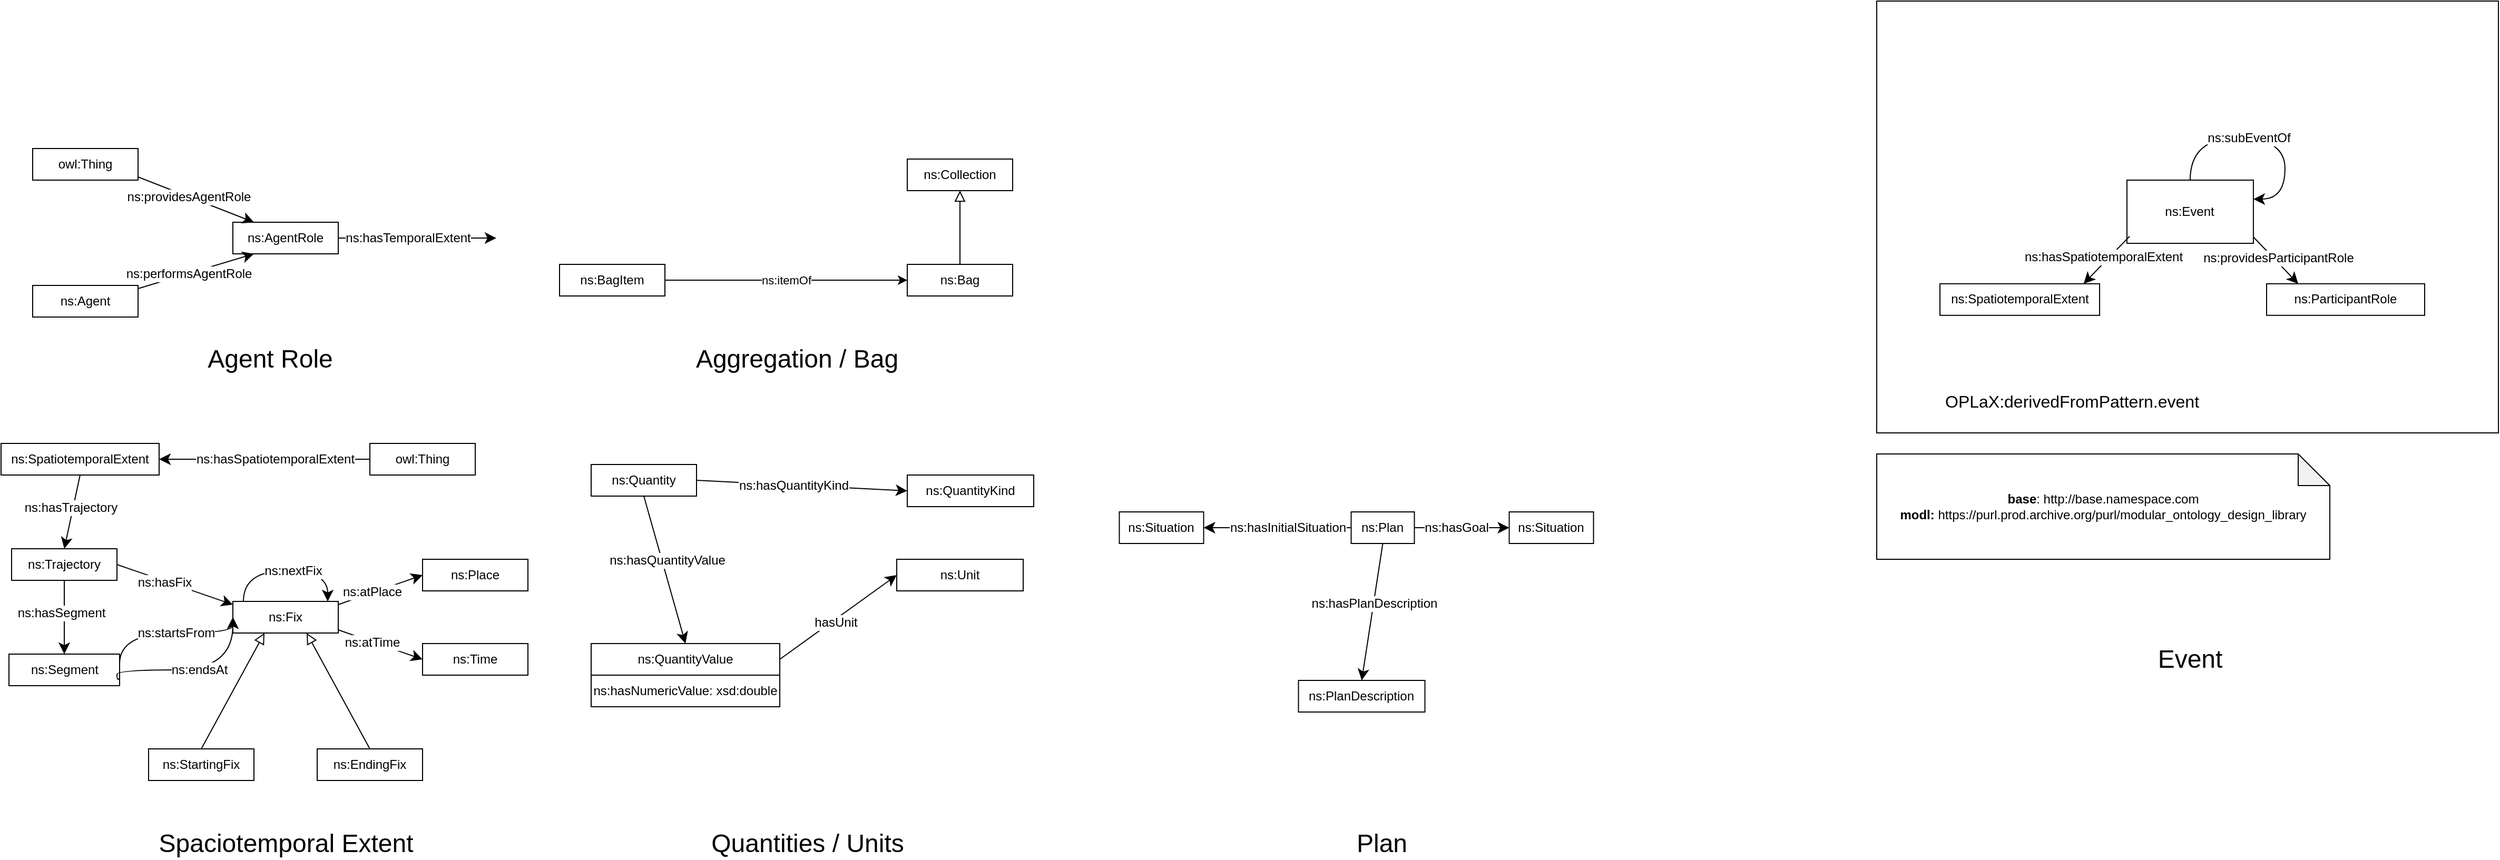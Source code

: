 <mxfile>
    <diagram id="DCloqofkDScVx7CrUkSD" name="Page-1">
        <mxGraphModel dx="634" dy="627" grid="1" gridSize="10" guides="1" tooltips="1" connect="1" arrows="1" fold="1" page="1" pageScale="1" pageWidth="850" pageHeight="1100" math="0" shadow="0">
            <root>
                <mxCell id="0"/>
                <mxCell id="1" parent="0"/>
                <mxCell id="83" value="" style="rounded=0;whiteSpace=wrap;html=1;snapToPoint=1;points=[[0.1,0],[0.2,0],[0.3,0],[0.4,0],[0.5,0],[0.6,0],[0.7,0],[0.8,0],[0.9,0],[0,0.1],[0,0.3],[0,0.5],[0,0.7],[0,0.9],[0.1,1],[0.2,1],[0.3,1],[0.4,1],[0.5,1],[0.6,1],[0.7,1],[0.8,1],[0.9,1],[1,0.1],[1,0.3],[1,0.5],[1,0.7],[1,0.9]];" vertex="1" parent="1">
                    <mxGeometry x="1850" y="40" width="590" height="410" as="geometry"/>
                </mxCell>
                <mxCell id="3" value="ns:AgentRole" style="rounded=0;whiteSpace=wrap;html=1;snapToPoint=1;points=[[0.1,0],[0.2,0],[0.3,0],[0.4,0],[0.5,0],[0.6,0],[0.7,0],[0.8,0],[0.9,0],[0,0.1],[0,0.3],[0,0.5],[0,0.7],[0,0.9],[0.1,1],[0.2,1],[0.3,1],[0.4,1],[0.5,1],[0.6,1],[0.7,1],[0.8,1],[0.9,1],[1,0.1],[1,0.3],[1,0.5],[1,0.7],[1,0.9]];" parent="1" vertex="1">
                    <mxGeometry x="290" y="250" width="100" height="30" as="geometry"/>
                </mxCell>
                <mxCell id="4" value="" style="endArrow=classic;html=1;endSize=8;arcSize=0;entryX=0.2;entryY=1;entryDx=0;entryDy=0;exitX=1;exitY=0.1;exitDx=0;exitDy=0;rounded=0;" parent="1" source="6" target="3" edge="1">
                    <mxGeometry width="50" height="50" relative="1" as="geometry">
                        <mxPoint x="460" y="270" as="sourcePoint"/>
                        <mxPoint x="300" y="500" as="targetPoint"/>
                    </mxGeometry>
                </mxCell>
                <mxCell id="5" value="&lt;div&gt;&lt;/div&gt;ns:performsAgentRole" style="text;html=1;align=center;verticalAlign=middle;resizable=0;points=[];labelBackgroundColor=#ffffff;" parent="4" vertex="1" connectable="0">
                    <mxGeometry x="-0.127" relative="1" as="geometry">
                        <mxPoint as="offset"/>
                    </mxGeometry>
                </mxCell>
                <mxCell id="6" value="ns:Agent" style="rounded=0;whiteSpace=wrap;html=1;snapToPoint=1;points=[[0.1,0],[0.2,0],[0.3,0],[0.4,0],[0.5,0],[0.6,0],[0.7,0],[0.8,0],[0.9,0],[0,0.1],[0,0.3],[0,0.5],[0,0.7],[0,0.9],[0.1,1],[0.2,1],[0.3,1],[0.4,1],[0.5,1],[0.6,1],[0.7,1],[0.8,1],[0.9,1],[1,0.1],[1,0.3],[1,0.5],[1,0.7],[1,0.9]];" parent="1" vertex="1">
                    <mxGeometry x="100" y="310" width="100" height="30" as="geometry"/>
                </mxCell>
                <mxCell id="7" value="" style="endArrow=classic;html=1;endSize=8;arcSize=0;exitX=1;exitY=0.5;exitDx=0;exitDy=0;entryX=0;entryY=0.5;entryDx=0;entryDy=0;rounded=0;" parent="1" source="3" edge="1">
                    <mxGeometry width="50" height="50" relative="1" as="geometry">
                        <mxPoint x="390" y="215" as="sourcePoint"/>
                        <mxPoint x="540" y="265" as="targetPoint"/>
                    </mxGeometry>
                </mxCell>
                <mxCell id="8" value="&lt;div&gt;&lt;/div&gt;ns:hasTemporalExtent" style="text;html=1;align=center;verticalAlign=middle;resizable=0;points=[];labelBackgroundColor=#ffffff;" parent="7" vertex="1" connectable="0">
                    <mxGeometry x="-0.127" relative="1" as="geometry">
                        <mxPoint as="offset"/>
                    </mxGeometry>
                </mxCell>
                <mxCell id="9" value="" style="endArrow=classic;html=1;endSize=8;arcSize=0;entryX=0.2;entryY=0;entryDx=0;entryDy=0;exitX=1;exitY=0.9;exitDx=0;exitDy=0;rounded=0;" parent="1" source="11" target="3" edge="1">
                    <mxGeometry width="50" height="50" relative="1" as="geometry">
                        <mxPoint x="460" y="130" as="sourcePoint"/>
                        <mxPoint x="310" y="140" as="targetPoint"/>
                    </mxGeometry>
                </mxCell>
                <mxCell id="10" value="&lt;div&gt;&lt;/div&gt;ns:providesAgentRole" style="text;html=1;align=center;verticalAlign=middle;resizable=0;points=[];labelBackgroundColor=#ffffff;" parent="9" vertex="1" connectable="0">
                    <mxGeometry x="-0.127" relative="1" as="geometry">
                        <mxPoint as="offset"/>
                    </mxGeometry>
                </mxCell>
                <mxCell id="11" value="owl:Thing" style="rounded=0;whiteSpace=wrap;html=1;snapToPoint=1;points=[[0.1,0],[0.2,0],[0.3,0],[0.4,0],[0.5,0],[0.6,0],[0.7,0],[0.8,0],[0.9,0],[0,0.1],[0,0.3],[0,0.5],[0,0.7],[0,0.9],[0.1,1],[0.2,1],[0.3,1],[0.4,1],[0.5,1],[0.6,1],[0.7,1],[0.8,1],[0.9,1],[1,0.1],[1,0.3],[1,0.5],[1,0.7],[1,0.9]];" parent="1" vertex="1">
                    <mxGeometry x="100" y="180" width="100" height="30" as="geometry"/>
                </mxCell>
                <mxCell id="12" value="" style="endArrow=block;html=1;fontColor=#000099;exitX=0.5;exitY=0;exitDx=0;exitDy=0;endFill=0;entryX=0.5;entryY=1;entryDx=0;entryDy=0;endSize=8;arcSize=0;rounded=0;" parent="1" source="14" target="13" edge="1">
                    <mxGeometry width="50" height="50" relative="1" as="geometry">
                        <mxPoint x="705" y="230" as="sourcePoint"/>
                        <mxPoint x="863.0" y="230" as="targetPoint"/>
                    </mxGeometry>
                </mxCell>
                <mxCell id="13" value="ns:Collection" style="rounded=0;whiteSpace=wrap;html=1;snapToPoint=1;points=[[0.1,0],[0.2,0],[0.3,0],[0.4,0],[0.5,0],[0.6,0],[0.7,0],[0.8,0],[0.9,0],[0,0.1],[0,0.3],[0,0.5],[0,0.7],[0,0.9],[0.1,1],[0.2,1],[0.3,1],[0.4,1],[0.5,1],[0.6,1],[0.7,1],[0.8,1],[0.9,1],[1,0.1],[1,0.3],[1,0.5],[1,0.7],[1,0.9]];" parent="1" vertex="1">
                    <mxGeometry x="930" y="190" width="100" height="30" as="geometry"/>
                </mxCell>
                <mxCell id="14" value="ns:Bag" style="rounded=0;whiteSpace=wrap;html=1;snapToPoint=1;points=[[0.1,0],[0.2,0],[0.3,0],[0.4,0],[0.5,0],[0.6,0],[0.7,0],[0.8,0],[0.9,0],[0,0.1],[0,0.3],[0,0.5],[0,0.7],[0,0.9],[0.1,1],[0.2,1],[0.3,1],[0.4,1],[0.5,1],[0.6,1],[0.7,1],[0.8,1],[0.9,1],[1,0.1],[1,0.3],[1,0.5],[1,0.7],[1,0.9]];" parent="1" vertex="1">
                    <mxGeometry x="930" y="290" width="100" height="30" as="geometry"/>
                </mxCell>
                <mxCell id="15" value="ns:itemOf" style="edgeStyle=none;html=1;exitX=1;exitY=0.5;exitDx=0;exitDy=0;entryX=0;entryY=0.5;entryDx=0;entryDy=0;rounded=0;" parent="1" source="16" target="14" edge="1">
                    <mxGeometry relative="1" as="geometry"/>
                </mxCell>
                <mxCell id="16" value="ns:BagItem" style="rounded=0;whiteSpace=wrap;html=1;snapToPoint=1;points=[[0.1,0],[0.2,0],[0.3,0],[0.4,0],[0.5,0],[0.6,0],[0.7,0],[0.8,0],[0.9,0],[0,0.1],[0,0.3],[0,0.5],[0,0.7],[0,0.9],[0.1,1],[0.2,1],[0.3,1],[0.4,1],[0.5,1],[0.6,1],[0.7,1],[0.8,1],[0.9,1],[1,0.1],[1,0.3],[1,0.5],[1,0.7],[1,0.9]];" parent="1" vertex="1">
                    <mxGeometry x="600" y="290" width="100" height="30" as="geometry"/>
                </mxCell>
                <mxCell id="17" value="ns:ParticipantRole" style="rounded=0;whiteSpace=wrap;html=1;snapToPoint=1;points=[[0.1,0],[0.2,0],[0.3,0],[0.4,0],[0.5,0],[0.6,0],[0.7,0],[0.8,0],[0.9,0],[0,0.1],[0,0.3],[0,0.5],[0,0.7],[0,0.9],[0.1,1],[0.2,1],[0.3,1],[0.4,1],[0.5,1],[0.6,1],[0.7,1],[0.8,1],[0.9,1],[1,0.1],[1,0.3],[1,0.5],[1,0.7],[1,0.9]];" parent="1" vertex="1">
                    <mxGeometry x="2220" y="308.4" width="150" height="30" as="geometry"/>
                </mxCell>
                <mxCell id="18" value="ns:Event" style="rounded=0;whiteSpace=wrap;html=1;snapToPoint=1;points=[[0.1,0],[0.2,0],[0.3,0],[0.4,0],[0.5,0],[0.6,0],[0.7,0],[0.8,0],[0.9,0],[0,0.1],[0,0.3],[0,0.5],[0,0.7],[0,0.9],[0.1,1],[0.2,1],[0.3,1],[0.4,1],[0.5,1],[0.6,1],[0.7,1],[0.8,1],[0.9,1],[1,0.1],[1,0.3],[1,0.5],[1,0.7],[1,0.9]];" parent="1" vertex="1">
                    <mxGeometry x="2087.46" y="210.03" width="120" height="60" as="geometry"/>
                </mxCell>
                <mxCell id="19" value="" style="endArrow=classic;html=1;exitX=1;exitY=0.9;exitDx=0;exitDy=0;entryX=0.2;entryY=0;entryDx=0;entryDy=0;endSize=8;arcSize=0;rounded=0;" parent="1" source="18" target="17" edge="1">
                    <mxGeometry width="50" height="50" relative="1" as="geometry">
                        <mxPoint x="2058.5" y="406.73" as="sourcePoint"/>
                        <mxPoint x="2270.5" y="406.73" as="targetPoint"/>
                    </mxGeometry>
                </mxCell>
                <mxCell id="20" value="&lt;div&gt;ns:providesParticipantRole&lt;/div&gt;" style="text;html=1;align=center;verticalAlign=middle;resizable=0;points=[];labelBackgroundColor=#ffffff;" parent="19" vertex="1" connectable="0">
                    <mxGeometry x="-0.127" relative="1" as="geometry">
                        <mxPoint x="4.17" as="offset"/>
                    </mxGeometry>
                </mxCell>
                <mxCell id="21" value="" style="endArrow=classic;html=1;entryX=0.9;entryY=0;entryDx=0;entryDy=0;endSize=8;arcSize=0;rounded=0;" parent="1" target="23" edge="1">
                    <mxGeometry width="50" height="50" relative="1" as="geometry">
                        <mxPoint x="2090" y="263.4" as="sourcePoint"/>
                        <mxPoint x="1998.5" y="303.4" as="targetPoint"/>
                    </mxGeometry>
                </mxCell>
                <mxCell id="22" value="&lt;span style=&quot;background-color: rgb(248 , 249 , 250)&quot;&gt;ns:hasSpatiotemporalExtent&lt;br&gt;&lt;/span&gt;" style="text;html=1;align=center;verticalAlign=middle;resizable=0;points=[];labelBackgroundColor=#ffffff;" parent="21" vertex="1" connectable="0">
                    <mxGeometry x="-0.127" relative="1" as="geometry">
                        <mxPoint x="-6" as="offset"/>
                    </mxGeometry>
                </mxCell>
                <mxCell id="23" value="ns:SpatiotemporalExtent" style="rounded=0;whiteSpace=wrap;html=1;snapToPoint=1;points=[[0.1,0],[0.2,0],[0.3,0],[0.4,0],[0.5,0],[0.6,0],[0.7,0],[0.8,0],[0.9,0],[0,0.1],[0,0.3],[0,0.5],[0,0.7],[0,0.9],[0.1,1],[0.2,1],[0.3,1],[0.4,1],[0.5,1],[0.6,1],[0.7,1],[0.8,1],[0.9,1],[1,0.1],[1,0.3],[1,0.5],[1,0.7],[1,0.9]];" parent="1" vertex="1">
                    <mxGeometry x="1910" y="308.4" width="151.5" height="30" as="geometry"/>
                </mxCell>
                <mxCell id="24" value="" style="endArrow=classic;html=1;exitX=0.5;exitY=0;exitDx=0;exitDy=0;entryX=1;entryY=0.3;entryDx=0;entryDy=0;endSize=8;arcSize=0;curved=1;edgeStyle=orthogonalEdgeStyle;rounded=0;" parent="1" source="18" target="18" edge="1">
                    <mxGeometry width="50" height="50" relative="1" as="geometry">
                        <mxPoint x="2087.46" y="130.03" as="sourcePoint"/>
                        <mxPoint x="2284.46" y="130.03" as="targetPoint"/>
                        <Array as="points">
                            <mxPoint x="2147.46" y="170.03"/>
                            <mxPoint x="2237.46" y="170.03"/>
                            <mxPoint x="2237.46" y="228.03"/>
                        </Array>
                    </mxGeometry>
                </mxCell>
                <mxCell id="25" value="&lt;div&gt;ns:subEventOf&lt;br&gt;&lt;/div&gt;" style="text;html=1;align=center;verticalAlign=middle;resizable=0;points=[];labelBackgroundColor=#ffffff;" parent="24" vertex="1" connectable="0">
                    <mxGeometry x="-0.127" relative="1" as="geometry">
                        <mxPoint as="offset"/>
                    </mxGeometry>
                </mxCell>
                <mxCell id="26" value="owl:Thing" style="rounded=0;whiteSpace=wrap;html=1;snapToPoint=1;points=[[0.1,0],[0.2,0],[0.3,0],[0.4,0],[0.5,0],[0.6,0],[0.7,0],[0.8,0],[0.9,0],[0,0.1],[0,0.3],[0,0.5],[0,0.7],[0,0.9],[0.1,1],[0.2,1],[0.3,1],[0.4,1],[0.5,1],[0.6,1],[0.7,1],[0.8,1],[0.9,1],[1,0.1],[1,0.3],[1,0.5],[1,0.7],[1,0.9]];" parent="1" vertex="1">
                    <mxGeometry x="420" y="460" width="100" height="30" as="geometry"/>
                </mxCell>
                <mxCell id="27" value="ns:&lt;span style=&quot;background-color: rgb(255 , 255 , 255)&quot;&gt;SpatiotemporalExtent&lt;/span&gt;" style="rounded=0;whiteSpace=wrap;html=1;snapToPoint=1;points=[[0.1,0],[0.2,0],[0.3,0],[0.4,0],[0.5,0],[0.6,0],[0.7,0],[0.8,0],[0.9,0],[0,0.1],[0,0.3],[0,0.5],[0,0.7],[0,0.9],[0.1,1],[0.2,1],[0.3,1],[0.4,1],[0.5,1],[0.6,1],[0.7,1],[0.8,1],[0.9,1],[1,0.1],[1,0.3],[1,0.5],[1,0.7],[1,0.9]];" parent="1" vertex="1">
                    <mxGeometry x="70" y="460" width="150" height="30" as="geometry"/>
                </mxCell>
                <mxCell id="28" value="" style="endArrow=classic;html=1;exitX=0;exitY=0.5;exitDx=0;exitDy=0;endSize=8;arcSize=0;entryX=1;entryY=0.5;entryDx=0;entryDy=0;rounded=0;" parent="1" source="26" target="27" edge="1">
                    <mxGeometry width="50" height="50" relative="1" as="geometry">
                        <mxPoint x="30" y="788.33" as="sourcePoint"/>
                        <mxPoint x="310" y="670" as="targetPoint"/>
                    </mxGeometry>
                </mxCell>
                <mxCell id="29" value="&lt;div&gt;ns:hasSpatiotemporalExtent&lt;/div&gt;" style="text;html=1;align=center;verticalAlign=middle;resizable=0;points=[];labelBackgroundColor=#ffffff;" parent="28" vertex="1" connectable="0">
                    <mxGeometry x="-0.127" relative="1" as="geometry">
                        <mxPoint x="-3" as="offset"/>
                    </mxGeometry>
                </mxCell>
                <mxCell id="30" value="ns:&lt;span style=&quot;background-color: rgb(255 , 255 , 255)&quot;&gt;Trajectory&lt;/span&gt;" style="rounded=0;whiteSpace=wrap;html=1;snapToPoint=1;points=[[0.1,0],[0.2,0],[0.3,0],[0.4,0],[0.5,0],[0.6,0],[0.7,0],[0.8,0],[0.9,0],[0,0.1],[0,0.3],[0,0.5],[0,0.7],[0,0.9],[0.1,1],[0.2,1],[0.3,1],[0.4,1],[0.5,1],[0.6,1],[0.7,1],[0.8,1],[0.9,1],[1,0.1],[1,0.3],[1,0.5],[1,0.7],[1,0.9]];" parent="1" vertex="1">
                    <mxGeometry x="80" y="560" width="100" height="30" as="geometry"/>
                </mxCell>
                <mxCell id="31" value="" style="endArrow=classic;html=1;exitX=0.5;exitY=1;exitDx=0;exitDy=0;endSize=8;arcSize=0;entryX=0.5;entryY=0;entryDx=0;entryDy=0;rounded=0;" parent="1" source="27" target="30" edge="1">
                    <mxGeometry width="50" height="50" relative="1" as="geometry">
                        <mxPoint x="410" y="575" as="sourcePoint"/>
                        <mxPoint x="300" y="770" as="targetPoint"/>
                    </mxGeometry>
                </mxCell>
                <mxCell id="32" value="&lt;div&gt;ns:hasTrajectory&lt;/div&gt;" style="text;html=1;align=center;verticalAlign=middle;resizable=0;points=[];labelBackgroundColor=#ffffff;" parent="31" vertex="1" connectable="0">
                    <mxGeometry x="-0.127" relative="1" as="geometry">
                        <mxPoint x="-3" as="offset"/>
                    </mxGeometry>
                </mxCell>
                <mxCell id="33" value="ns:&lt;span style=&quot;background-color: rgb(255 , 255 , 255)&quot;&gt;Segment&lt;/span&gt;" style="rounded=0;whiteSpace=wrap;html=1;snapToPoint=1;points=[[0.1,0],[0.2,0],[0.3,0],[0.4,0],[0.5,0],[0.6,0],[0.7,0],[0.8,0],[0.9,0],[0,0.1],[0,0.3],[0,0.5],[0,0.7],[0,0.9],[0.1,1],[0.2,1],[0.3,1],[0.4,1],[0.5,1],[0.6,1],[0.7,1],[0.8,1],[0.9,1],[1,0.1],[1,0.3],[1,0.5],[1,0.7],[1,0.9]];" parent="1" vertex="1">
                    <mxGeometry x="77.5" y="660" width="105" height="30" as="geometry"/>
                </mxCell>
                <mxCell id="34" value="" style="endArrow=classic;html=1;endSize=8;arcSize=0;entryX=0.5;entryY=0;entryDx=0;entryDy=0;exitX=0.5;exitY=1;exitDx=0;exitDy=0;rounded=0;" parent="1" source="30" target="33" edge="1">
                    <mxGeometry width="50" height="50" relative="1" as="geometry">
                        <mxPoint x="125" y="590" as="sourcePoint"/>
                        <mxPoint x="290" y="870" as="targetPoint"/>
                    </mxGeometry>
                </mxCell>
                <mxCell id="35" value="&lt;div&gt;ns:hasSegment&lt;/div&gt;" style="text;html=1;align=center;verticalAlign=middle;resizable=0;points=[];labelBackgroundColor=#ffffff;" parent="34" vertex="1" connectable="0">
                    <mxGeometry x="-0.127" relative="1" as="geometry">
                        <mxPoint x="-3" as="offset"/>
                    </mxGeometry>
                </mxCell>
                <mxCell id="36" value="ns:&lt;span style=&quot;background-color: rgb(255 , 255 , 255)&quot;&gt;Fix&lt;/span&gt;" style="rounded=0;whiteSpace=wrap;html=1;snapToPoint=1;points=[[0.1,0],[0.2,0],[0.3,0],[0.4,0],[0.5,0],[0.6,0],[0.7,0],[0.8,0],[0.9,0],[0,0.1],[0,0.3],[0,0.5],[0,0.7],[0,0.9],[0.1,1],[0.2,1],[0.3,1],[0.4,1],[0.5,1],[0.6,1],[0.7,1],[0.8,1],[0.9,1],[1,0.1],[1,0.3],[1,0.5],[1,0.7],[1,0.9]];" parent="1" vertex="1">
                    <mxGeometry x="290" y="610" width="100" height="30" as="geometry"/>
                </mxCell>
                <mxCell id="37" value="" style="endArrow=classic;html=1;exitX=1;exitY=0.5;exitDx=0;exitDy=0;endSize=8;arcSize=0;entryX=0;entryY=0.1;entryDx=0;entryDy=0;rounded=0;" parent="1" source="30" target="36" edge="1">
                    <mxGeometry width="50" height="50" relative="1" as="geometry">
                        <mxPoint x="210" y="560" as="sourcePoint"/>
                        <mxPoint x="490" y="805" as="targetPoint"/>
                    </mxGeometry>
                </mxCell>
                <mxCell id="38" value="&lt;div&gt;ns:hasFix&lt;/div&gt;" style="text;html=1;align=center;verticalAlign=middle;resizable=0;points=[];labelBackgroundColor=#ffffff;" parent="37" vertex="1" connectable="0">
                    <mxGeometry x="-0.127" relative="1" as="geometry">
                        <mxPoint x="-3" as="offset"/>
                    </mxGeometry>
                </mxCell>
                <mxCell id="39" value="" style="endArrow=classic;html=1;exitX=1;exitY=0.3;exitDx=0;exitDy=0;endSize=8;arcSize=0;entryX=0;entryY=0.5;entryDx=0;entryDy=0;edgeStyle=orthogonalEdgeStyle;curved=1;rounded=0;" parent="1" source="33" target="36" edge="1">
                    <mxGeometry width="50" height="50" relative="1" as="geometry">
                        <mxPoint x="190" y="585" as="sourcePoint"/>
                        <mxPoint x="300" y="623" as="targetPoint"/>
                        <Array as="points">
                            <mxPoint x="182" y="640"/>
                            <mxPoint x="290" y="640"/>
                        </Array>
                    </mxGeometry>
                </mxCell>
                <mxCell id="40" value="&lt;div&gt;ns:startsFrom&lt;/div&gt;" style="text;html=1;align=center;verticalAlign=middle;resizable=0;points=[];labelBackgroundColor=#ffffff;" parent="39" vertex="1" connectable="0">
                    <mxGeometry x="-0.127" relative="1" as="geometry">
                        <mxPoint x="16" as="offset"/>
                    </mxGeometry>
                </mxCell>
                <mxCell id="41" value="" style="endArrow=classic;html=1;exitX=1;exitY=0.7;exitDx=0;exitDy=0;endSize=8;arcSize=0;edgeStyle=orthogonalEdgeStyle;curved=1;entryX=0;entryY=0.5;entryDx=0;entryDy=0;rounded=0;" parent="1" source="33" target="36" edge="1">
                    <mxGeometry width="50" height="50" relative="1" as="geometry">
                        <mxPoint x="182.5" y="684" as="sourcePoint"/>
                        <mxPoint x="320" y="675" as="targetPoint"/>
                        <Array as="points">
                            <mxPoint x="182" y="684"/>
                            <mxPoint x="180" y="684"/>
                            <mxPoint x="180" y="675"/>
                            <mxPoint x="290" y="675"/>
                        </Array>
                    </mxGeometry>
                </mxCell>
                <mxCell id="42" value="&lt;div&gt;ns:endsAt&lt;/div&gt;" style="text;html=1;align=center;verticalAlign=middle;resizable=0;points=[];labelBackgroundColor=#ffffff;" parent="41" vertex="1" connectable="0">
                    <mxGeometry x="-0.127" relative="1" as="geometry">
                        <mxPoint x="16" as="offset"/>
                    </mxGeometry>
                </mxCell>
                <mxCell id="43" value="" style="endArrow=classic;html=1;exitX=0.1;exitY=0;exitDx=0;exitDy=0;endSize=8;arcSize=0;entryX=0.9;entryY=0;entryDx=0;entryDy=0;edgeStyle=orthogonalEdgeStyle;curved=1;rounded=0;" parent="1" source="36" target="36" edge="1">
                    <mxGeometry width="50" height="50" relative="1" as="geometry">
                        <mxPoint x="300.02" y="610" as="sourcePoint"/>
                        <mxPoint x="407.52" y="566" as="targetPoint"/>
                        <Array as="points">
                            <mxPoint x="300" y="581"/>
                            <mxPoint x="380" y="581"/>
                        </Array>
                    </mxGeometry>
                </mxCell>
                <mxCell id="44" value="&lt;div&gt;ns:nextFix&lt;/div&gt;" style="text;html=1;align=center;verticalAlign=middle;resizable=0;points=[];labelBackgroundColor=#ffffff;" parent="43" vertex="1" connectable="0">
                    <mxGeometry x="-0.127" relative="1" as="geometry">
                        <mxPoint x="16" as="offset"/>
                    </mxGeometry>
                </mxCell>
                <mxCell id="45" value="" style="endArrow=block;html=1;fontColor=#000099;exitX=0.5;exitY=0;exitDx=0;exitDy=0;endFill=0;entryX=0.3;entryY=1;entryDx=0;entryDy=0;endSize=8;arcSize=0;curved=1;rounded=0;" parent="1" source="46" target="36" edge="1">
                    <mxGeometry width="50" height="50" relative="1" as="geometry">
                        <mxPoint x="65" y="780" as="sourcePoint"/>
                        <mxPoint x="330" y="770" as="targetPoint"/>
                    </mxGeometry>
                </mxCell>
                <mxCell id="46" value="ns:StartingFix" style="rounded=0;whiteSpace=wrap;html=1;snapToPoint=1;points=[[0.1,0],[0.2,0],[0.3,0],[0.4,0],[0.5,0],[0.6,0],[0.7,0],[0.8,0],[0.9,0],[0,0.1],[0,0.3],[0,0.5],[0,0.7],[0,0.9],[0.1,1],[0.2,1],[0.3,1],[0.4,1],[0.5,1],[0.6,1],[0.7,1],[0.8,1],[0.9,1],[1,0.1],[1,0.3],[1,0.5],[1,0.7],[1,0.9]];" parent="1" vertex="1">
                    <mxGeometry x="210" y="750" width="100" height="30" as="geometry"/>
                </mxCell>
                <mxCell id="47" value="" style="endArrow=block;html=1;fontColor=#000099;exitX=0.5;exitY=0;exitDx=0;exitDy=0;endFill=0;entryX=0.7;entryY=1;entryDx=0;entryDy=0;endSize=8;arcSize=0;curved=1;rounded=0;" parent="1" source="48" target="36" edge="1">
                    <mxGeometry width="50" height="50" relative="1" as="geometry">
                        <mxPoint x="195" y="770" as="sourcePoint"/>
                        <mxPoint x="470" y="760" as="targetPoint"/>
                    </mxGeometry>
                </mxCell>
                <mxCell id="48" value="ns:EndingFix" style="rounded=0;whiteSpace=wrap;html=1;snapToPoint=1;points=[[0.1,0],[0.2,0],[0.3,0],[0.4,0],[0.5,0],[0.6,0],[0.7,0],[0.8,0],[0.9,0],[0,0.1],[0,0.3],[0,0.5],[0,0.7],[0,0.9],[0.1,1],[0.2,1],[0.3,1],[0.4,1],[0.5,1],[0.6,1],[0.7,1],[0.8,1],[0.9,1],[1,0.1],[1,0.3],[1,0.5],[1,0.7],[1,0.9]];" parent="1" vertex="1">
                    <mxGeometry x="370" y="750" width="100" height="30" as="geometry"/>
                </mxCell>
                <mxCell id="49" value="ns:&lt;span style=&quot;background-color: rgb(255 , 255 , 255)&quot;&gt;Time&lt;/span&gt;" style="rounded=0;whiteSpace=wrap;html=1;snapToPoint=1;points=[[0.1,0],[0.2,0],[0.3,0],[0.4,0],[0.5,0],[0.6,0],[0.7,0],[0.8,0],[0.9,0],[0,0.1],[0,0.3],[0,0.5],[0,0.7],[0,0.9],[0.1,1],[0.2,1],[0.3,1],[0.4,1],[0.5,1],[0.6,1],[0.7,1],[0.8,1],[0.9,1],[1,0.1],[1,0.3],[1,0.5],[1,0.7],[1,0.9]];" parent="1" vertex="1">
                    <mxGeometry x="470" y="650" width="100" height="30" as="geometry"/>
                </mxCell>
                <mxCell id="50" value="" style="endArrow=classic;html=1;exitX=1;exitY=0.9;exitDx=0;exitDy=0;endSize=8;arcSize=0;entryX=0;entryY=0.5;entryDx=0;entryDy=0;rounded=0;" parent="1" source="36" target="49" edge="1">
                    <mxGeometry width="50" height="50" relative="1" as="geometry">
                        <mxPoint x="400" y="642.5" as="sourcePoint"/>
                        <mxPoint x="710" y="872.5" as="targetPoint"/>
                    </mxGeometry>
                </mxCell>
                <mxCell id="51" value="&lt;div&gt;ns:atTime&lt;/div&gt;" style="text;html=1;align=center;verticalAlign=middle;resizable=0;points=[];labelBackgroundColor=#ffffff;" parent="50" vertex="1" connectable="0">
                    <mxGeometry x="-0.127" relative="1" as="geometry">
                        <mxPoint x="-3" as="offset"/>
                    </mxGeometry>
                </mxCell>
                <mxCell id="52" value="ns:&lt;span style=&quot;background-color: rgb(255 , 255 , 255)&quot;&gt;Place&lt;/span&gt;" style="rounded=0;whiteSpace=wrap;html=1;snapToPoint=1;points=[[0.1,0],[0.2,0],[0.3,0],[0.4,0],[0.5,0],[0.6,0],[0.7,0],[0.8,0],[0.9,0],[0,0.1],[0,0.3],[0,0.5],[0,0.7],[0,0.9],[0.1,1],[0.2,1],[0.3,1],[0.4,1],[0.5,1],[0.6,1],[0.7,1],[0.8,1],[0.9,1],[1,0.1],[1,0.3],[1,0.5],[1,0.7],[1,0.9]];" parent="1" vertex="1">
                    <mxGeometry x="470" y="570" width="100" height="30" as="geometry"/>
                </mxCell>
                <mxCell id="53" value="" style="endArrow=classic;html=1;exitX=1;exitY=0.1;exitDx=0;exitDy=0;endSize=8;arcSize=0;entryX=0;entryY=0.5;entryDx=0;entryDy=0;rounded=0;" parent="1" source="36" target="52" edge="1">
                    <mxGeometry width="50" height="50" relative="1" as="geometry">
                        <mxPoint x="385" y="545" as="sourcePoint"/>
                        <mxPoint x="695" y="775" as="targetPoint"/>
                    </mxGeometry>
                </mxCell>
                <mxCell id="54" value="&lt;div&gt;ns:atPlace&lt;/div&gt;" style="text;html=1;align=center;verticalAlign=middle;resizable=0;points=[];labelBackgroundColor=#ffffff;" parent="53" vertex="1" connectable="0">
                    <mxGeometry x="-0.127" relative="1" as="geometry">
                        <mxPoint x="-3" as="offset"/>
                    </mxGeometry>
                </mxCell>
                <mxCell id="55" value="ns:Quantity" style="rounded=0;whiteSpace=wrap;html=1;snapToPoint=1;points=[[0.1,0],[0.2,0],[0.3,0],[0.4,0],[0.5,0],[0.6,0],[0.7,0],[0.8,0],[0.9,0],[0,0.1],[0,0.3],[0,0.5],[0,0.7],[0,0.9],[0.1,1],[0.2,1],[0.3,1],[0.4,1],[0.5,1],[0.6,1],[0.7,1],[0.8,1],[0.9,1],[1,0.1],[1,0.3],[1,0.5],[1,0.7],[1,0.9]];" parent="1" vertex="1">
                    <mxGeometry x="630" y="480" width="100" height="30" as="geometry"/>
                </mxCell>
                <mxCell id="56" value="" style="endArrow=classic;html=1;exitX=0.5;exitY=1;exitDx=0;exitDy=0;entryX=0.5;entryY=0;entryDx=0;entryDy=0;endSize=8;arcSize=0;" parent="1" source="55" target="65" edge="1">
                    <mxGeometry width="50" height="50" relative="1" as="geometry">
                        <mxPoint x="584.75" y="598.33" as="sourcePoint"/>
                        <mxPoint x="654.75" y="630" as="targetPoint"/>
                    </mxGeometry>
                </mxCell>
                <mxCell id="57" value="&lt;div&gt;ns:hasQuantityValue&lt;/div&gt;" style="text;html=1;align=center;verticalAlign=middle;resizable=0;points=[];labelBackgroundColor=#ffffff;" parent="56" vertex="1" connectable="0">
                    <mxGeometry x="-0.127" relative="1" as="geometry">
                        <mxPoint x="4.17" as="offset"/>
                    </mxGeometry>
                </mxCell>
                <mxCell id="58" value="" style="endArrow=classic;html=1;exitX=1;exitY=0.5;exitDx=0;exitDy=0;entryX=0;entryY=0.5;entryDx=0;entryDy=0;endSize=8;arcSize=0;" parent="1" source="55" target="62" edge="1">
                    <mxGeometry width="50" height="50" relative="1" as="geometry">
                        <mxPoint x="774.75" y="494.5" as="sourcePoint"/>
                        <mxPoint x="948.75" y="494.5" as="targetPoint"/>
                    </mxGeometry>
                </mxCell>
                <mxCell id="59" value="&lt;div&gt;ns:hasQuantityKind&lt;/div&gt;" style="text;html=1;align=center;verticalAlign=middle;resizable=0;points=[];labelBackgroundColor=#ffffff;" parent="58" vertex="1" connectable="0">
                    <mxGeometry x="-0.127" relative="1" as="geometry">
                        <mxPoint x="4.17" as="offset"/>
                    </mxGeometry>
                </mxCell>
                <mxCell id="60" value="" style="endArrow=classic;html=1;exitX=1;exitY=0.5;exitDx=0;exitDy=0;endSize=8;arcSize=0;entryX=0;entryY=0.5;entryDx=0;entryDy=0;" parent="1" source="65" target="63" edge="1">
                    <mxGeometry width="50" height="50" relative="1" as="geometry">
                        <mxPoint x="704.75" y="645" as="sourcePoint"/>
                        <mxPoint x="944.75" y="580" as="targetPoint"/>
                    </mxGeometry>
                </mxCell>
                <mxCell id="61" value="&lt;div&gt;hasUnit&lt;/div&gt;" style="text;html=1;align=center;verticalAlign=middle;resizable=0;points=[];labelBackgroundColor=#ffffff;" parent="60" vertex="1" connectable="0">
                    <mxGeometry x="-0.127" relative="1" as="geometry">
                        <mxPoint x="4.17" as="offset"/>
                    </mxGeometry>
                </mxCell>
                <mxCell id="62" value="ns:QuantityKind" style="rounded=0;whiteSpace=wrap;html=1;snapToPoint=1;points=[[0.1,0],[0.2,0],[0.3,0],[0.4,0],[0.5,0],[0.6,0],[0.7,0],[0.8,0],[0.9,0],[0,0.1],[0,0.3],[0,0.5],[0,0.7],[0,0.9],[0.1,1],[0.2,1],[0.3,1],[0.4,1],[0.5,1],[0.6,1],[0.7,1],[0.8,1],[0.9,1],[1,0.1],[1,0.3],[1,0.5],[1,0.7],[1,0.9]];" parent="1" vertex="1">
                    <mxGeometry x="930" y="490.0" width="120" height="30" as="geometry"/>
                </mxCell>
                <mxCell id="63" value="ns:Unit" style="rounded=0;whiteSpace=wrap;html=1;snapToPoint=1;points=[[0.1,0],[0.2,0],[0.3,0],[0.4,0],[0.5,0],[0.6,0],[0.7,0],[0.8,0],[0.9,0],[0,0.1],[0,0.3],[0,0.5],[0,0.7],[0,0.9],[0.1,1],[0.2,1],[0.3,1],[0.4,1],[0.5,1],[0.6,1],[0.7,1],[0.8,1],[0.9,1],[1,0.1],[1,0.3],[1,0.5],[1,0.7],[1,0.9]];" parent="1" vertex="1">
                    <mxGeometry x="920" y="570.0" width="120" height="30" as="geometry"/>
                </mxCell>
                <mxCell id="64" value="ns:hasNumericValue: xsd:double" style="rounded=0;whiteSpace=wrap;html=1;snapToPoint=1;points=[[0.1,0],[0.2,0],[0.3,0],[0.4,0],[0.5,0],[0.6,0],[0.7,0],[0.8,0],[0.9,0],[0,0.1],[0,0.3],[0,0.5],[0,0.7],[0,0.9],[0.1,1],[0.2,1],[0.3,1],[0.4,1],[0.5,1],[0.6,1],[0.7,1],[0.8,1],[0.9,1],[1,0.1],[1,0.3],[1,0.5],[1,0.7],[1,0.9]];" parent="1" vertex="1">
                    <mxGeometry x="630" y="680.0" width="179" height="30" as="geometry"/>
                </mxCell>
                <mxCell id="65" value="ns:QuantityValue" style="rounded=0;whiteSpace=wrap;html=1;snapToPoint=1;points=[[0.1,0],[0.2,0],[0.3,0],[0.4,0],[0.5,0],[0.6,0],[0.7,0],[0.8,0],[0.9,0],[0,0.1],[0,0.3],[0,0.5],[0,0.7],[0,0.9],[0.1,1],[0.2,1],[0.3,1],[0.4,1],[0.5,1],[0.6,1],[0.7,1],[0.8,1],[0.9,1],[1,0.1],[1,0.3],[1,0.5],[1,0.7],[1,0.9]];" parent="1" vertex="1">
                    <mxGeometry x="630" y="650.0" width="179" height="30" as="geometry"/>
                </mxCell>
                <mxCell id="66" value="ns:Plan" style="rounded=0;whiteSpace=wrap;html=1;snapToPoint=1;points=[[0.1,0],[0.2,0],[0.3,0],[0.4,0],[0.5,0],[0.6,0],[0.7,0],[0.8,0],[0.9,0],[0,0.1],[0,0.3],[0,0.5],[0,0.7],[0,0.9],[0.1,1],[0.2,1],[0.3,1],[0.4,1],[0.5,1],[0.6,1],[0.7,1],[0.8,1],[0.9,1],[1,0.1],[1,0.3],[1,0.5],[1,0.7],[1,0.9]];" parent="1" vertex="1">
                    <mxGeometry x="1351.25" y="525.0" width="60" height="30" as="geometry"/>
                </mxCell>
                <mxCell id="67" value="ns:Situation" style="rounded=0;whiteSpace=wrap;html=1;snapToPoint=1;points=[[0.1,0],[0.2,0],[0.3,0],[0.4,0],[0.5,0],[0.6,0],[0.7,0],[0.8,0],[0.9,0],[0,0.1],[0,0.3],[0,0.5],[0,0.7],[0,0.9],[0.1,1],[0.2,1],[0.3,1],[0.4,1],[0.5,1],[0.6,1],[0.7,1],[0.8,1],[0.9,1],[1,0.1],[1,0.3],[1,0.5],[1,0.7],[1,0.9]];" parent="1" vertex="1">
                    <mxGeometry x="1131.25" y="525" width="80" height="30" as="geometry"/>
                </mxCell>
                <mxCell id="68" value="ns:Situation" style="rounded=0;whiteSpace=wrap;html=1;snapToPoint=1;points=[[0.1,0],[0.2,0],[0.3,0],[0.4,0],[0.5,0],[0.6,0],[0.7,0],[0.8,0],[0.9,0],[0,0.1],[0,0.3],[0,0.5],[0,0.7],[0,0.9],[0.1,1],[0.2,1],[0.3,1],[0.4,1],[0.5,1],[0.6,1],[0.7,1],[0.8,1],[0.9,1],[1,0.1],[1,0.3],[1,0.5],[1,0.7],[1,0.9]];" parent="1" vertex="1">
                    <mxGeometry x="1501.25" y="525" width="80" height="30" as="geometry"/>
                </mxCell>
                <mxCell id="69" value="ns:PlanDescription" style="rounded=0;whiteSpace=wrap;html=1;snapToPoint=1;points=[[0.1,0],[0.2,0],[0.3,0],[0.4,0],[0.5,0],[0.6,0],[0.7,0],[0.8,0],[0.9,0],[0,0.1],[0,0.3],[0,0.5],[0,0.7],[0,0.9],[0.1,1],[0.2,1],[0.3,1],[0.4,1],[0.5,1],[0.6,1],[0.7,1],[0.8,1],[0.9,1],[1,0.1],[1,0.3],[1,0.5],[1,0.7],[1,0.9]];" parent="1" vertex="1">
                    <mxGeometry x="1301.25" y="685" width="120" height="30" as="geometry"/>
                </mxCell>
                <mxCell id="70" value="" style="endArrow=classic;html=1;exitX=1;exitY=0.5;exitDx=0;exitDy=0;entryX=0;entryY=0.5;entryDx=0;entryDy=0;endSize=8;arcSize=0;" parent="1" source="66" target="68" edge="1">
                    <mxGeometry width="50" height="50" relative="1" as="geometry">
                        <mxPoint x="1441.25" y="679.5" as="sourcePoint"/>
                        <mxPoint x="1638.25" y="679.5" as="targetPoint"/>
                        <Array as="points"/>
                    </mxGeometry>
                </mxCell>
                <mxCell id="71" value="ns:hasGoal" style="text;html=1;align=center;verticalAlign=middle;resizable=0;points=[];labelBackgroundColor=#ffffff;" parent="70" vertex="1" connectable="0">
                    <mxGeometry x="-0.127" relative="1" as="geometry">
                        <mxPoint as="offset"/>
                    </mxGeometry>
                </mxCell>
                <mxCell id="72" value="" style="endArrow=classic;html=1;exitX=0.5;exitY=1;exitDx=0;exitDy=0;endSize=8;arcSize=0;entryX=0.5;entryY=0;entryDx=0;entryDy=0;" parent="1" source="66" target="69" edge="1">
                    <mxGeometry width="50" height="50" relative="1" as="geometry">
                        <mxPoint x="1381.25" y="555.0" as="sourcePoint"/>
                        <mxPoint x="1351.25" y="715" as="targetPoint"/>
                        <Array as="points"/>
                    </mxGeometry>
                </mxCell>
                <mxCell id="73" value="ns:hasPlanDescription" style="text;html=1;align=center;verticalAlign=middle;resizable=0;points=[];labelBackgroundColor=#ffffff;" parent="72" vertex="1" connectable="0">
                    <mxGeometry x="-0.127" relative="1" as="geometry">
                        <mxPoint as="offset"/>
                    </mxGeometry>
                </mxCell>
                <mxCell id="74" value="" style="endArrow=classic;html=1;exitX=0;exitY=0.5;exitDx=0;exitDy=0;endSize=8;arcSize=0;entryX=1;entryY=0.5;entryDx=0;entryDy=0;" parent="1" source="66" target="67" edge="1">
                    <mxGeometry width="50" height="50" relative="1" as="geometry">
                        <mxPoint x="1351.25" y="535.0" as="sourcePoint"/>
                        <mxPoint x="1171.25" y="540" as="targetPoint"/>
                        <Array as="points"/>
                    </mxGeometry>
                </mxCell>
                <mxCell id="75" value="ns:hasInitialSituation" style="text;html=1;align=center;verticalAlign=middle;resizable=0;points=[];labelBackgroundColor=#ffffff;" parent="74" vertex="1" connectable="0">
                    <mxGeometry x="-0.127" relative="1" as="geometry">
                        <mxPoint as="offset"/>
                    </mxGeometry>
                </mxCell>
                <mxCell id="76" value="&lt;font style=&quot;font-size: 24px&quot;&gt;Agent Role&lt;/font&gt;" style="text;html=1;align=center;verticalAlign=middle;resizable=0;points=[];autosize=1;strokeColor=none;fillColor=none;" parent="1" vertex="1">
                    <mxGeometry x="260" y="370" width="130" height="20" as="geometry"/>
                </mxCell>
                <mxCell id="77" value="&lt;span style=&quot;font-size: 24px&quot;&gt;Aggregation / Bag&lt;/span&gt;" style="text;html=1;align=center;verticalAlign=middle;resizable=0;points=[];autosize=1;strokeColor=none;fillColor=none;" parent="1" vertex="1">
                    <mxGeometry x="720" y="370" width="210" height="20" as="geometry"/>
                </mxCell>
                <mxCell id="78" value="Event" style="text;html=1;align=center;verticalAlign=middle;resizable=0;points=[];autosize=1;strokeColor=none;fillColor=none;fontSize=24;" parent="1" vertex="1">
                    <mxGeometry x="2107.46" y="650" width="80" height="30" as="geometry"/>
                </mxCell>
                <mxCell id="79" value="&lt;font style=&quot;font-size: 24px&quot;&gt;Spaciotemporal Extent&lt;/font&gt;" style="text;html=1;align=center;verticalAlign=middle;resizable=0;points=[];autosize=1;strokeColor=none;fillColor=none;" parent="1" vertex="1">
                    <mxGeometry x="210" y="830" width="260" height="20" as="geometry"/>
                </mxCell>
                <mxCell id="80" value="&lt;span style=&quot;font-size: 24px&quot;&gt;Quantities / Units&lt;/span&gt;" style="text;html=1;align=center;verticalAlign=middle;resizable=0;points=[];autosize=1;strokeColor=none;fillColor=none;" parent="1" vertex="1">
                    <mxGeometry x="735" y="830" width="200" height="20" as="geometry"/>
                </mxCell>
                <mxCell id="81" value="&lt;font style=&quot;font-size: 24px&quot;&gt;Plan&lt;/font&gt;" style="text;html=1;align=center;verticalAlign=middle;resizable=0;points=[];autosize=1;strokeColor=none;fillColor=none;" parent="1" vertex="1">
                    <mxGeometry x="1350" y="830" width="60" height="20" as="geometry"/>
                </mxCell>
                <mxCell id="87" value="&lt;span style=&quot;font-family: sans-serif ; font-size: medium ; text-align: justify ; background-color: rgb(255 , 255 , 255)&quot;&gt;OPLaX:derivedFromPattern.event&lt;/span&gt;" style="text;html=1;align=center;verticalAlign=middle;resizable=0;points=[];autosize=1;strokeColor=none;fillColor=none;" vertex="1" parent="1">
                    <mxGeometry x="1905" y="410" width="260" height="20" as="geometry"/>
                </mxCell>
                <mxCell id="88" value="&lt;div&gt;&lt;b&gt;base&lt;/b&gt;: http://base.namespace.com&lt;/div&gt;&lt;div&gt;&lt;b&gt;modl:&lt;/b&gt; https://purl.prod.archive.org/purl/modular_ontology_design_library&lt;br&gt;&lt;/div&gt;" style="shape=note;whiteSpace=wrap;html=1;backgroundOutline=1;darkOpacity=0.05;" vertex="1" parent="1">
                    <mxGeometry x="1850" y="470" width="430" height="100" as="geometry"/>
                </mxCell>
            </root>
        </mxGraphModel>
    </diagram>
</mxfile>